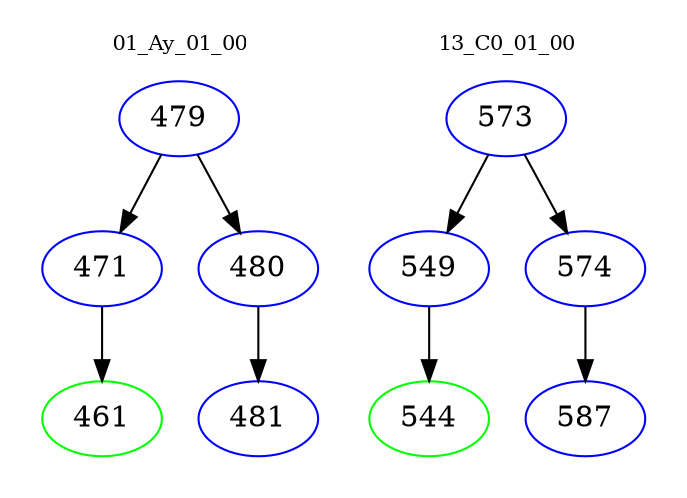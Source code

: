 digraph{
subgraph cluster_0 {
color = white
label = "01_Ay_01_00";
fontsize=10;
T0_479 [label="479", color="blue"]
T0_479 -> T0_471 [color="black"]
T0_471 [label="471", color="blue"]
T0_471 -> T0_461 [color="black"]
T0_461 [label="461", color="green"]
T0_479 -> T0_480 [color="black"]
T0_480 [label="480", color="blue"]
T0_480 -> T0_481 [color="black"]
T0_481 [label="481", color="blue"]
}
subgraph cluster_1 {
color = white
label = "13_C0_01_00";
fontsize=10;
T1_573 [label="573", color="blue"]
T1_573 -> T1_549 [color="black"]
T1_549 [label="549", color="blue"]
T1_549 -> T1_544 [color="black"]
T1_544 [label="544", color="green"]
T1_573 -> T1_574 [color="black"]
T1_574 [label="574", color="blue"]
T1_574 -> T1_587 [color="black"]
T1_587 [label="587", color="blue"]
}
}
